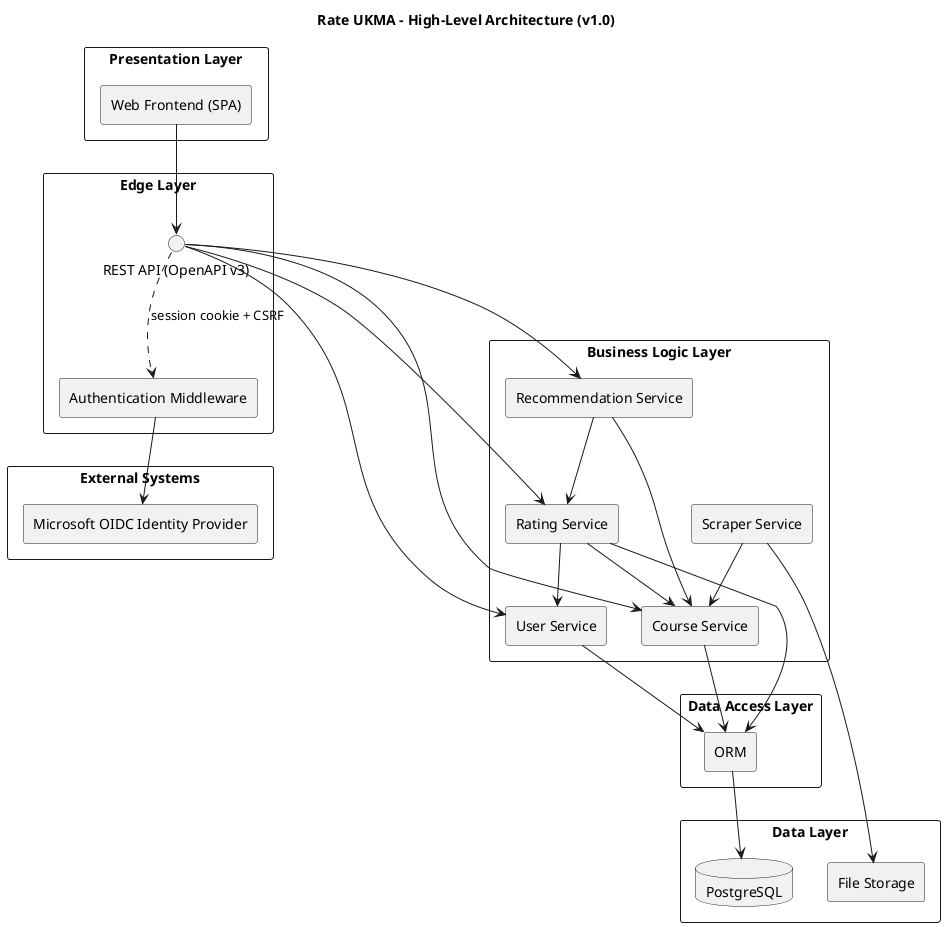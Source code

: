 @startuml
title Rate UKMA – High-Level Architecture (v1.0)

skinparam componentStyle rectangle
skinparam packageStyle  rectangle

'───────────── Presentation ─────────────
package "Presentation Layer" {
  [Web Frontend (SPA)] as WebApp
}

'───────────── Backend Boundary ─────────
package "Edge Layer" as EDGE {
  interface "REST API (OpenAPI v3)" as REST
  [Authentication Middleware] as Auth
}

'───────────── Business Logic ───────────
package "Business Logic Layer" as BL {
  [Course Service]          as CourseSvc
  [Rating Service]          as RatingSvc
  [User Service]            as UserSvc
  [Recommendation Service]  as RecoSvc
  [Scraper Service]         as ScraperSvc

  RatingSvc --> CourseSvc
  RatingSvc --> UserSvc
  RecoSvc   --> RatingSvc
  RecoSvc   --> CourseSvc
}

'───────────── Data-Access Layer ────────
package "Data Access Layer" {
  [ORM] as ORM
}

'───────────── Data Layer ───────────────
package "Data Layer" {
  database "PostgreSQL" as MainDB
  [File Storage] as FileStore
}

'───────────── External Systems ─────────
package "External Systems" {
  [Microsoft OIDC Identity Provider] as OIDC
}

'───────────── Flows ────────────────────
WebApp --> REST
REST ..> Auth : session cookie + CSRF
REST --> CourseSvc
REST --> RatingSvc
REST --> UserSvc
REST --> RecoSvc
Auth --> OIDC

CourseSvc --> ORM
RatingSvc --> ORM
UserSvc   --> ORM
ORM --> MainDB

ScraperSvc --> FileStore
ScraperSvc --> CourseSvc
@enduml
